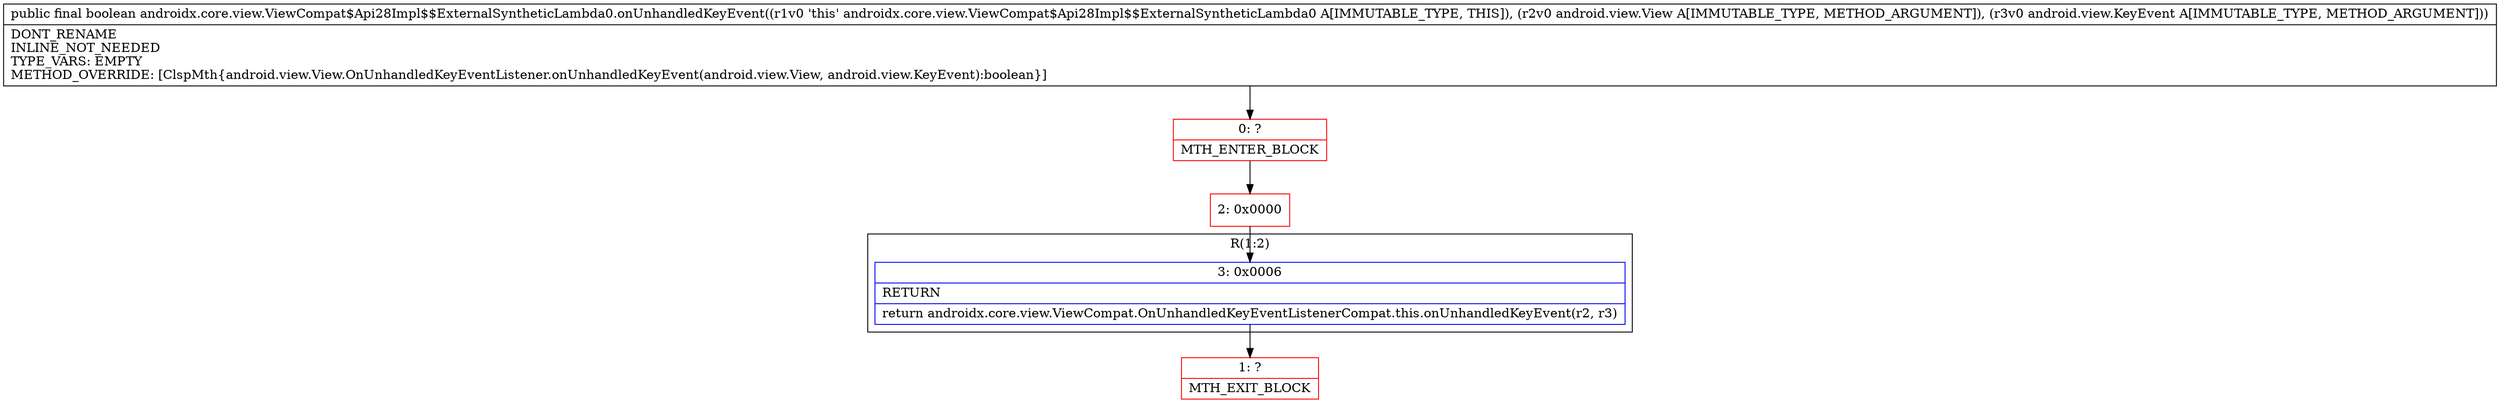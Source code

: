 digraph "CFG forandroidx.core.view.ViewCompat$Api28Impl$$ExternalSyntheticLambda0.onUnhandledKeyEvent(Landroid\/view\/View;Landroid\/view\/KeyEvent;)Z" {
subgraph cluster_Region_1104133977 {
label = "R(1:2)";
node [shape=record,color=blue];
Node_3 [shape=record,label="{3\:\ 0x0006|RETURN\l|return androidx.core.view.ViewCompat.OnUnhandledKeyEventListenerCompat.this.onUnhandledKeyEvent(r2, r3)\l}"];
}
Node_0 [shape=record,color=red,label="{0\:\ ?|MTH_ENTER_BLOCK\l}"];
Node_2 [shape=record,color=red,label="{2\:\ 0x0000}"];
Node_1 [shape=record,color=red,label="{1\:\ ?|MTH_EXIT_BLOCK\l}"];
MethodNode[shape=record,label="{public final boolean androidx.core.view.ViewCompat$Api28Impl$$ExternalSyntheticLambda0.onUnhandledKeyEvent((r1v0 'this' androidx.core.view.ViewCompat$Api28Impl$$ExternalSyntheticLambda0 A[IMMUTABLE_TYPE, THIS]), (r2v0 android.view.View A[IMMUTABLE_TYPE, METHOD_ARGUMENT]), (r3v0 android.view.KeyEvent A[IMMUTABLE_TYPE, METHOD_ARGUMENT]))  | DONT_RENAME\lINLINE_NOT_NEEDED\lTYPE_VARS: EMPTY\lMETHOD_OVERRIDE: [ClspMth\{android.view.View.OnUnhandledKeyEventListener.onUnhandledKeyEvent(android.view.View, android.view.KeyEvent):boolean\}]\l}"];
MethodNode -> Node_0;Node_3 -> Node_1;
Node_0 -> Node_2;
Node_2 -> Node_3;
}

